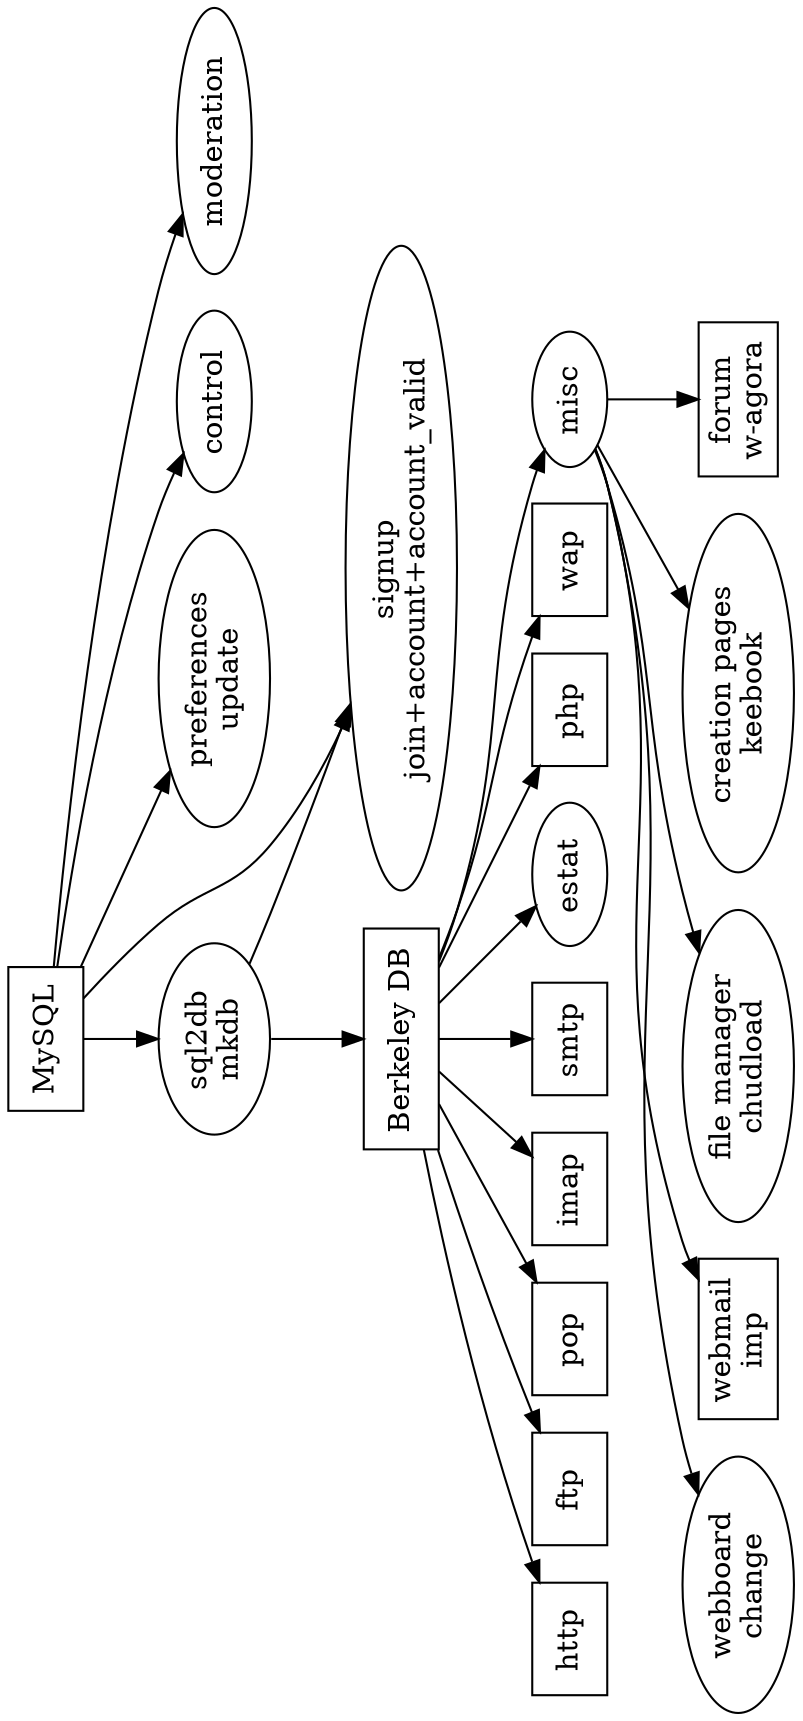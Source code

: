 // -*- mode: c -*-

digraph packages {
  rotate=90;
  ratio=compress;

  "MySQL" -> "sql2db\nmkdb" [weight=100];
  "sql2db\nmkdb" -> "Berkeley DB" [weight=100];
  "sql2db\nmkdb" -> "signup\njoin+account+account_valid";

"MySQL" -> {
  "signup\njoin+account+account_valid";
  "preferences\nupdate";
  "control";
  "moderation";
}

 "Berkeley DB" -> {
   "http";
   "ftp";
   "pop";
   "imap";
   "smtp";
   "estat";
   "php";
   "wap";
   "misc";
 }

 "misc" -> {
   "webboard\nchange";
   "webmail\nimp";
   "file manager\nchudload";
   "creation pages\nkeebook";
 }

 misc -> "forum\nw-agora" [weight=100];

MySQL [shape=box];
"Berkeley DB" [shape=box];
"webmail\nimp" [shape=box];

http [shape=box];
ftp [shape=box];
pop [shape=box];
imap [shape=box];
smtp [shape=box];
php [shape=box];
wap [shape=box];
"forum\nw-agora" [shape=box];

}
